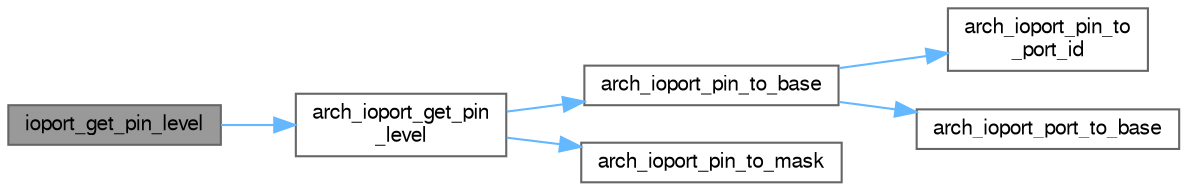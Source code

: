 digraph "ioport_get_pin_level"
{
 // LATEX_PDF_SIZE
  bgcolor="transparent";
  edge [fontname=FreeSans,fontsize=10,labelfontname=FreeSans,labelfontsize=10];
  node [fontname=FreeSans,fontsize=10,shape=box,height=0.2,width=0.4];
  rankdir="LR";
  Node1 [label="ioport_get_pin_level",height=0.2,width=0.4,color="gray40", fillcolor="grey60", style="filled", fontcolor="black",tooltip="Get current value of an IOPORT pin, which has been configured as an input."];
  Node1 -> Node2 [color="steelblue1",style="solid"];
  Node2 [label="arch_ioport_get_pin\l_level",height=0.2,width=0.4,color="grey40", fillcolor="white", style="filled",URL="$ioport__pio_8h.html#ac0a9802426ded89c1b92cee9e3675077",tooltip=" "];
  Node2 -> Node3 [color="steelblue1",style="solid"];
  Node3 [label="arch_ioport_pin_to_base",height=0.2,width=0.4,color="grey40", fillcolor="white", style="filled",URL="$ioport__pio_8h.html#ae6ad3e99f2ec1f914a991ad6537637ef",tooltip=" "];
  Node3 -> Node4 [color="steelblue1",style="solid"];
  Node4 [label="arch_ioport_pin_to\l_port_id",height=0.2,width=0.4,color="grey40", fillcolor="white", style="filled",URL="$ioport__pio_8h.html#a17ab9c7be3b9b2674e7668b6a083d191",tooltip=" "];
  Node3 -> Node5 [color="steelblue1",style="solid"];
  Node5 [label="arch_ioport_port_to_base",height=0.2,width=0.4,color="grey40", fillcolor="white", style="filled",URL="$ioport__pio_8h.html#ac2b01a65bf5686910b77f6b606497df2",tooltip=" "];
  Node2 -> Node6 [color="steelblue1",style="solid"];
  Node6 [label="arch_ioport_pin_to_mask",height=0.2,width=0.4,color="grey40", fillcolor="white", style="filled",URL="$ioport__pio_8h.html#a69fd7bdfb41664b749080e509798165e",tooltip=" "];
}
